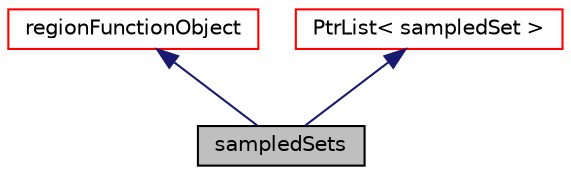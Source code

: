 digraph "sampledSets"
{
  bgcolor="transparent";
  edge [fontname="Helvetica",fontsize="10",labelfontname="Helvetica",labelfontsize="10"];
  node [fontname="Helvetica",fontsize="10",shape=record];
  Node1 [label="sampledSets",height=0.2,width=0.4,color="black", fillcolor="grey75", style="filled" fontcolor="black"];
  Node2 -> Node1 [dir="back",color="midnightblue",fontsize="10",style="solid",fontname="Helvetica"];
  Node2 [label="regionFunctionObject",height=0.2,width=0.4,color="red",URL="$classFoam_1_1functionObjects_1_1regionFunctionObject.html",tooltip="Specialization of Foam::functionObject for a region and providing a reference to the region Foam::obj..."];
  Node3 -> Node1 [dir="back",color="midnightblue",fontsize="10",style="solid",fontname="Helvetica"];
  Node3 [label="PtrList\< sampledSet \>",height=0.2,width=0.4,color="red",URL="$classFoam_1_1PtrList.html"];
}
